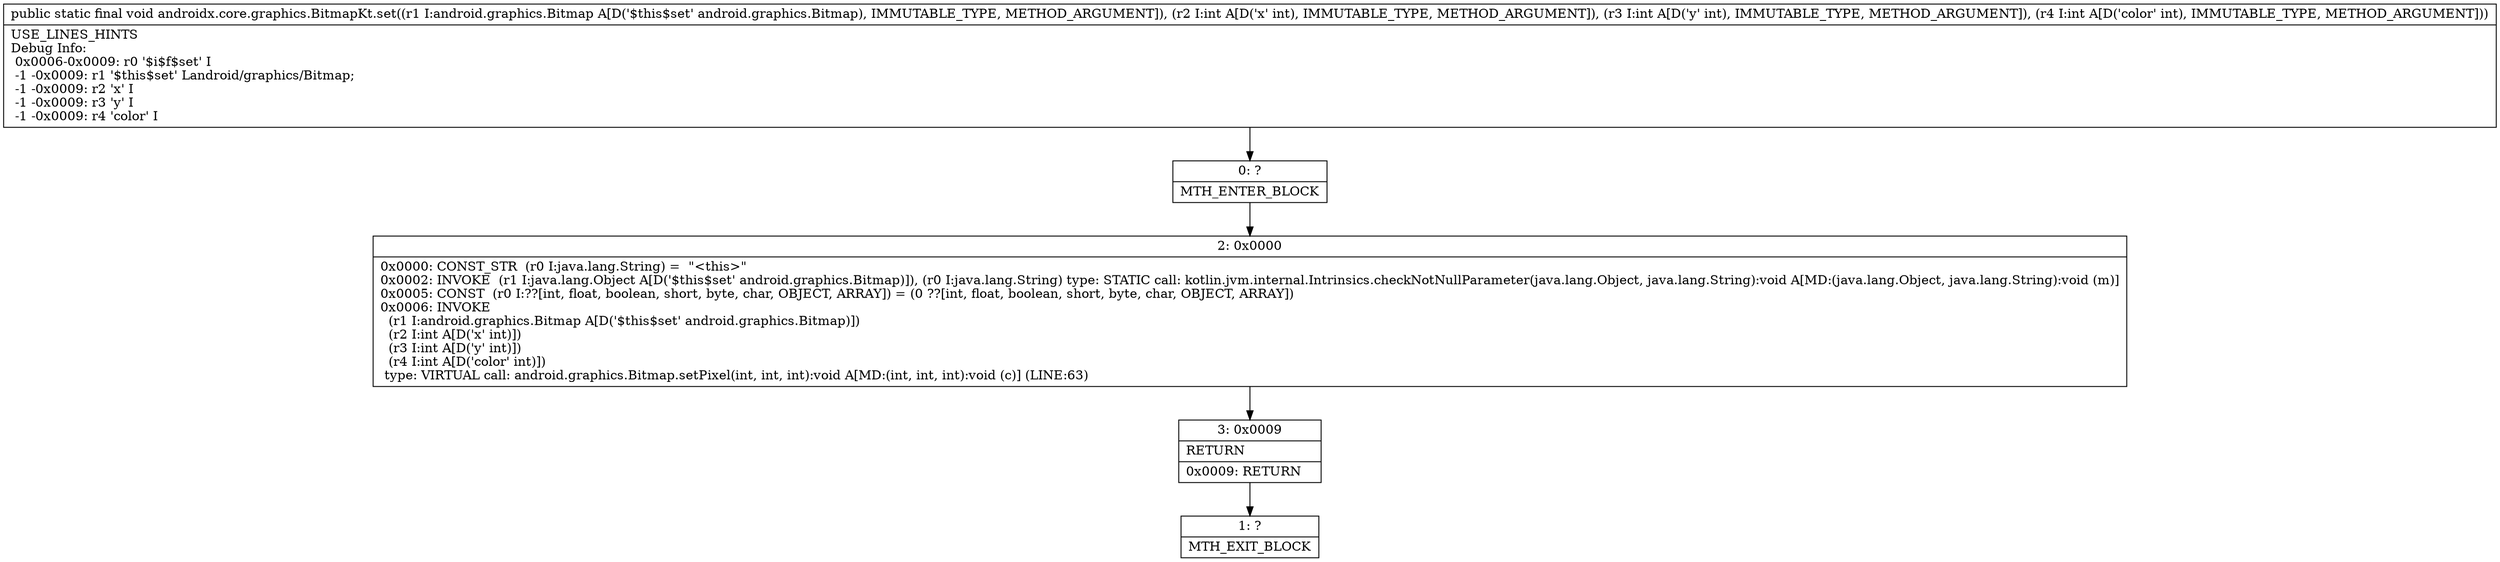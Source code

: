 digraph "CFG forandroidx.core.graphics.BitmapKt.set(Landroid\/graphics\/Bitmap;III)V" {
Node_0 [shape=record,label="{0\:\ ?|MTH_ENTER_BLOCK\l}"];
Node_2 [shape=record,label="{2\:\ 0x0000|0x0000: CONST_STR  (r0 I:java.lang.String) =  \"\<this\>\" \l0x0002: INVOKE  (r1 I:java.lang.Object A[D('$this$set' android.graphics.Bitmap)]), (r0 I:java.lang.String) type: STATIC call: kotlin.jvm.internal.Intrinsics.checkNotNullParameter(java.lang.Object, java.lang.String):void A[MD:(java.lang.Object, java.lang.String):void (m)]\l0x0005: CONST  (r0 I:??[int, float, boolean, short, byte, char, OBJECT, ARRAY]) = (0 ??[int, float, boolean, short, byte, char, OBJECT, ARRAY]) \l0x0006: INVOKE  \l  (r1 I:android.graphics.Bitmap A[D('$this$set' android.graphics.Bitmap)])\l  (r2 I:int A[D('x' int)])\l  (r3 I:int A[D('y' int)])\l  (r4 I:int A[D('color' int)])\l type: VIRTUAL call: android.graphics.Bitmap.setPixel(int, int, int):void A[MD:(int, int, int):void (c)] (LINE:63)\l}"];
Node_3 [shape=record,label="{3\:\ 0x0009|RETURN\l|0x0009: RETURN   \l}"];
Node_1 [shape=record,label="{1\:\ ?|MTH_EXIT_BLOCK\l}"];
MethodNode[shape=record,label="{public static final void androidx.core.graphics.BitmapKt.set((r1 I:android.graphics.Bitmap A[D('$this$set' android.graphics.Bitmap), IMMUTABLE_TYPE, METHOD_ARGUMENT]), (r2 I:int A[D('x' int), IMMUTABLE_TYPE, METHOD_ARGUMENT]), (r3 I:int A[D('y' int), IMMUTABLE_TYPE, METHOD_ARGUMENT]), (r4 I:int A[D('color' int), IMMUTABLE_TYPE, METHOD_ARGUMENT]))  | USE_LINES_HINTS\lDebug Info:\l  0x0006\-0x0009: r0 '$i$f$set' I\l  \-1 \-0x0009: r1 '$this$set' Landroid\/graphics\/Bitmap;\l  \-1 \-0x0009: r2 'x' I\l  \-1 \-0x0009: r3 'y' I\l  \-1 \-0x0009: r4 'color' I\l}"];
MethodNode -> Node_0;Node_0 -> Node_2;
Node_2 -> Node_3;
Node_3 -> Node_1;
}

